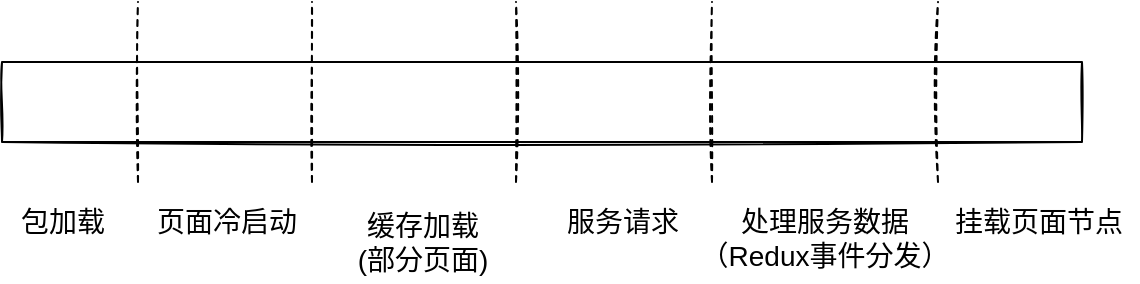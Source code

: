 <mxfile version="15.9.4" type="github">
  <diagram id="GeGDtAg2Hl_ULEtHxolN" name="Page-1">
    <mxGraphModel dx="1186" dy="738" grid="1" gridSize="10" guides="1" tooltips="1" connect="1" arrows="1" fold="1" page="1" pageScale="1" pageWidth="583" pageHeight="413" math="0" shadow="0">
      <root>
        <mxCell id="0" />
        <mxCell id="1" parent="0" />
        <mxCell id="SYtReasQdfBTqIunLlh_-1" value="" style="rounded=0;whiteSpace=wrap;html=1;sketch=1;" vertex="1" parent="1">
          <mxGeometry x="22" y="70" width="540" height="40" as="geometry" />
        </mxCell>
        <mxCell id="SYtReasQdfBTqIunLlh_-2" value="" style="endArrow=none;dashed=1;html=1;rounded=0;sketch=1;" edge="1" parent="1">
          <mxGeometry width="50" height="50" relative="1" as="geometry">
            <mxPoint x="279" y="130" as="sourcePoint" />
            <mxPoint x="279" y="40" as="targetPoint" />
          </mxGeometry>
        </mxCell>
        <mxCell id="SYtReasQdfBTqIunLlh_-3" value="" style="endArrow=none;dashed=1;html=1;rounded=0;sketch=1;" edge="1" parent="1">
          <mxGeometry width="50" height="50" relative="1" as="geometry">
            <mxPoint x="90" y="130" as="sourcePoint" />
            <mxPoint x="90" y="40" as="targetPoint" />
          </mxGeometry>
        </mxCell>
        <mxCell id="SYtReasQdfBTqIunLlh_-4" value="" style="endArrow=none;dashed=1;html=1;rounded=0;sketch=1;" edge="1" parent="1">
          <mxGeometry width="50" height="50" relative="1" as="geometry">
            <mxPoint x="177" y="130" as="sourcePoint" />
            <mxPoint x="177" y="40" as="targetPoint" />
          </mxGeometry>
        </mxCell>
        <mxCell id="SYtReasQdfBTqIunLlh_-5" value="" style="endArrow=none;dashed=1;html=1;rounded=0;sketch=1;" edge="1" parent="1">
          <mxGeometry width="50" height="50" relative="1" as="geometry">
            <mxPoint x="490" y="130" as="sourcePoint" />
            <mxPoint x="490" y="40" as="targetPoint" />
          </mxGeometry>
        </mxCell>
        <mxCell id="SYtReasQdfBTqIunLlh_-6" value="" style="endArrow=none;dashed=1;html=1;rounded=0;sketch=1;" edge="1" parent="1">
          <mxGeometry width="50" height="50" relative="1" as="geometry">
            <mxPoint x="377" y="130" as="sourcePoint" />
            <mxPoint x="377" y="40" as="targetPoint" />
          </mxGeometry>
        </mxCell>
        <mxCell id="SYtReasQdfBTqIunLlh_-8" value="&lt;font style=&quot;font-size: 14px;&quot;&gt;包加载&lt;/font&gt;" style="text;html=1;align=center;verticalAlign=middle;resizable=0;points=[];autosize=1;strokeColor=none;fillColor=none;fontSize=14;" vertex="1" parent="1">
          <mxGeometry x="22" y="140" width="60" height="20" as="geometry" />
        </mxCell>
        <mxCell id="SYtReasQdfBTqIunLlh_-9" value="&lt;font style=&quot;font-size: 14px&quot;&gt;页面冷启动&lt;/font&gt;" style="text;html=1;align=center;verticalAlign=middle;resizable=0;points=[];autosize=1;strokeColor=none;fillColor=none;fontSize=14;" vertex="1" parent="1">
          <mxGeometry x="89" y="140" width="90" height="20" as="geometry" />
        </mxCell>
        <mxCell id="SYtReasQdfBTqIunLlh_-10" value="&lt;font style=&quot;font-size: 14px&quot;&gt;缓存加载&lt;br&gt;(部分页面)&lt;br&gt;&lt;/font&gt;" style="text;html=1;align=center;verticalAlign=middle;resizable=0;points=[];autosize=1;strokeColor=none;fillColor=none;fontSize=14;" vertex="1" parent="1">
          <mxGeometry x="192" y="140" width="80" height="40" as="geometry" />
        </mxCell>
        <mxCell id="SYtReasQdfBTqIunLlh_-11" value="&lt;font style=&quot;font-size: 14px&quot;&gt;服务请求&lt;br&gt;&lt;/font&gt;" style="text;html=1;align=center;verticalAlign=middle;resizable=0;points=[];autosize=1;strokeColor=none;fillColor=none;fontSize=14;" vertex="1" parent="1">
          <mxGeometry x="297" y="140" width="70" height="20" as="geometry" />
        </mxCell>
        <mxCell id="SYtReasQdfBTqIunLlh_-12" value="&lt;font style=&quot;font-size: 14px&quot;&gt;处理服务数据&lt;br&gt;（Redux事件分发）&lt;br&gt;&lt;/font&gt;" style="text;html=1;align=center;verticalAlign=middle;resizable=0;points=[];autosize=1;strokeColor=none;fillColor=none;fontSize=14;" vertex="1" parent="1">
          <mxGeometry x="363" y="138" width="140" height="40" as="geometry" />
        </mxCell>
        <mxCell id="SYtReasQdfBTqIunLlh_-13" value="&lt;font style=&quot;font-size: 14px&quot;&gt;挂载页面节点&lt;br&gt;&lt;/font&gt;" style="text;html=1;align=center;verticalAlign=middle;resizable=0;points=[];autosize=1;strokeColor=none;fillColor=none;fontSize=14;" vertex="1" parent="1">
          <mxGeometry x="490" y="140" width="100" height="20" as="geometry" />
        </mxCell>
      </root>
    </mxGraphModel>
  </diagram>
</mxfile>
